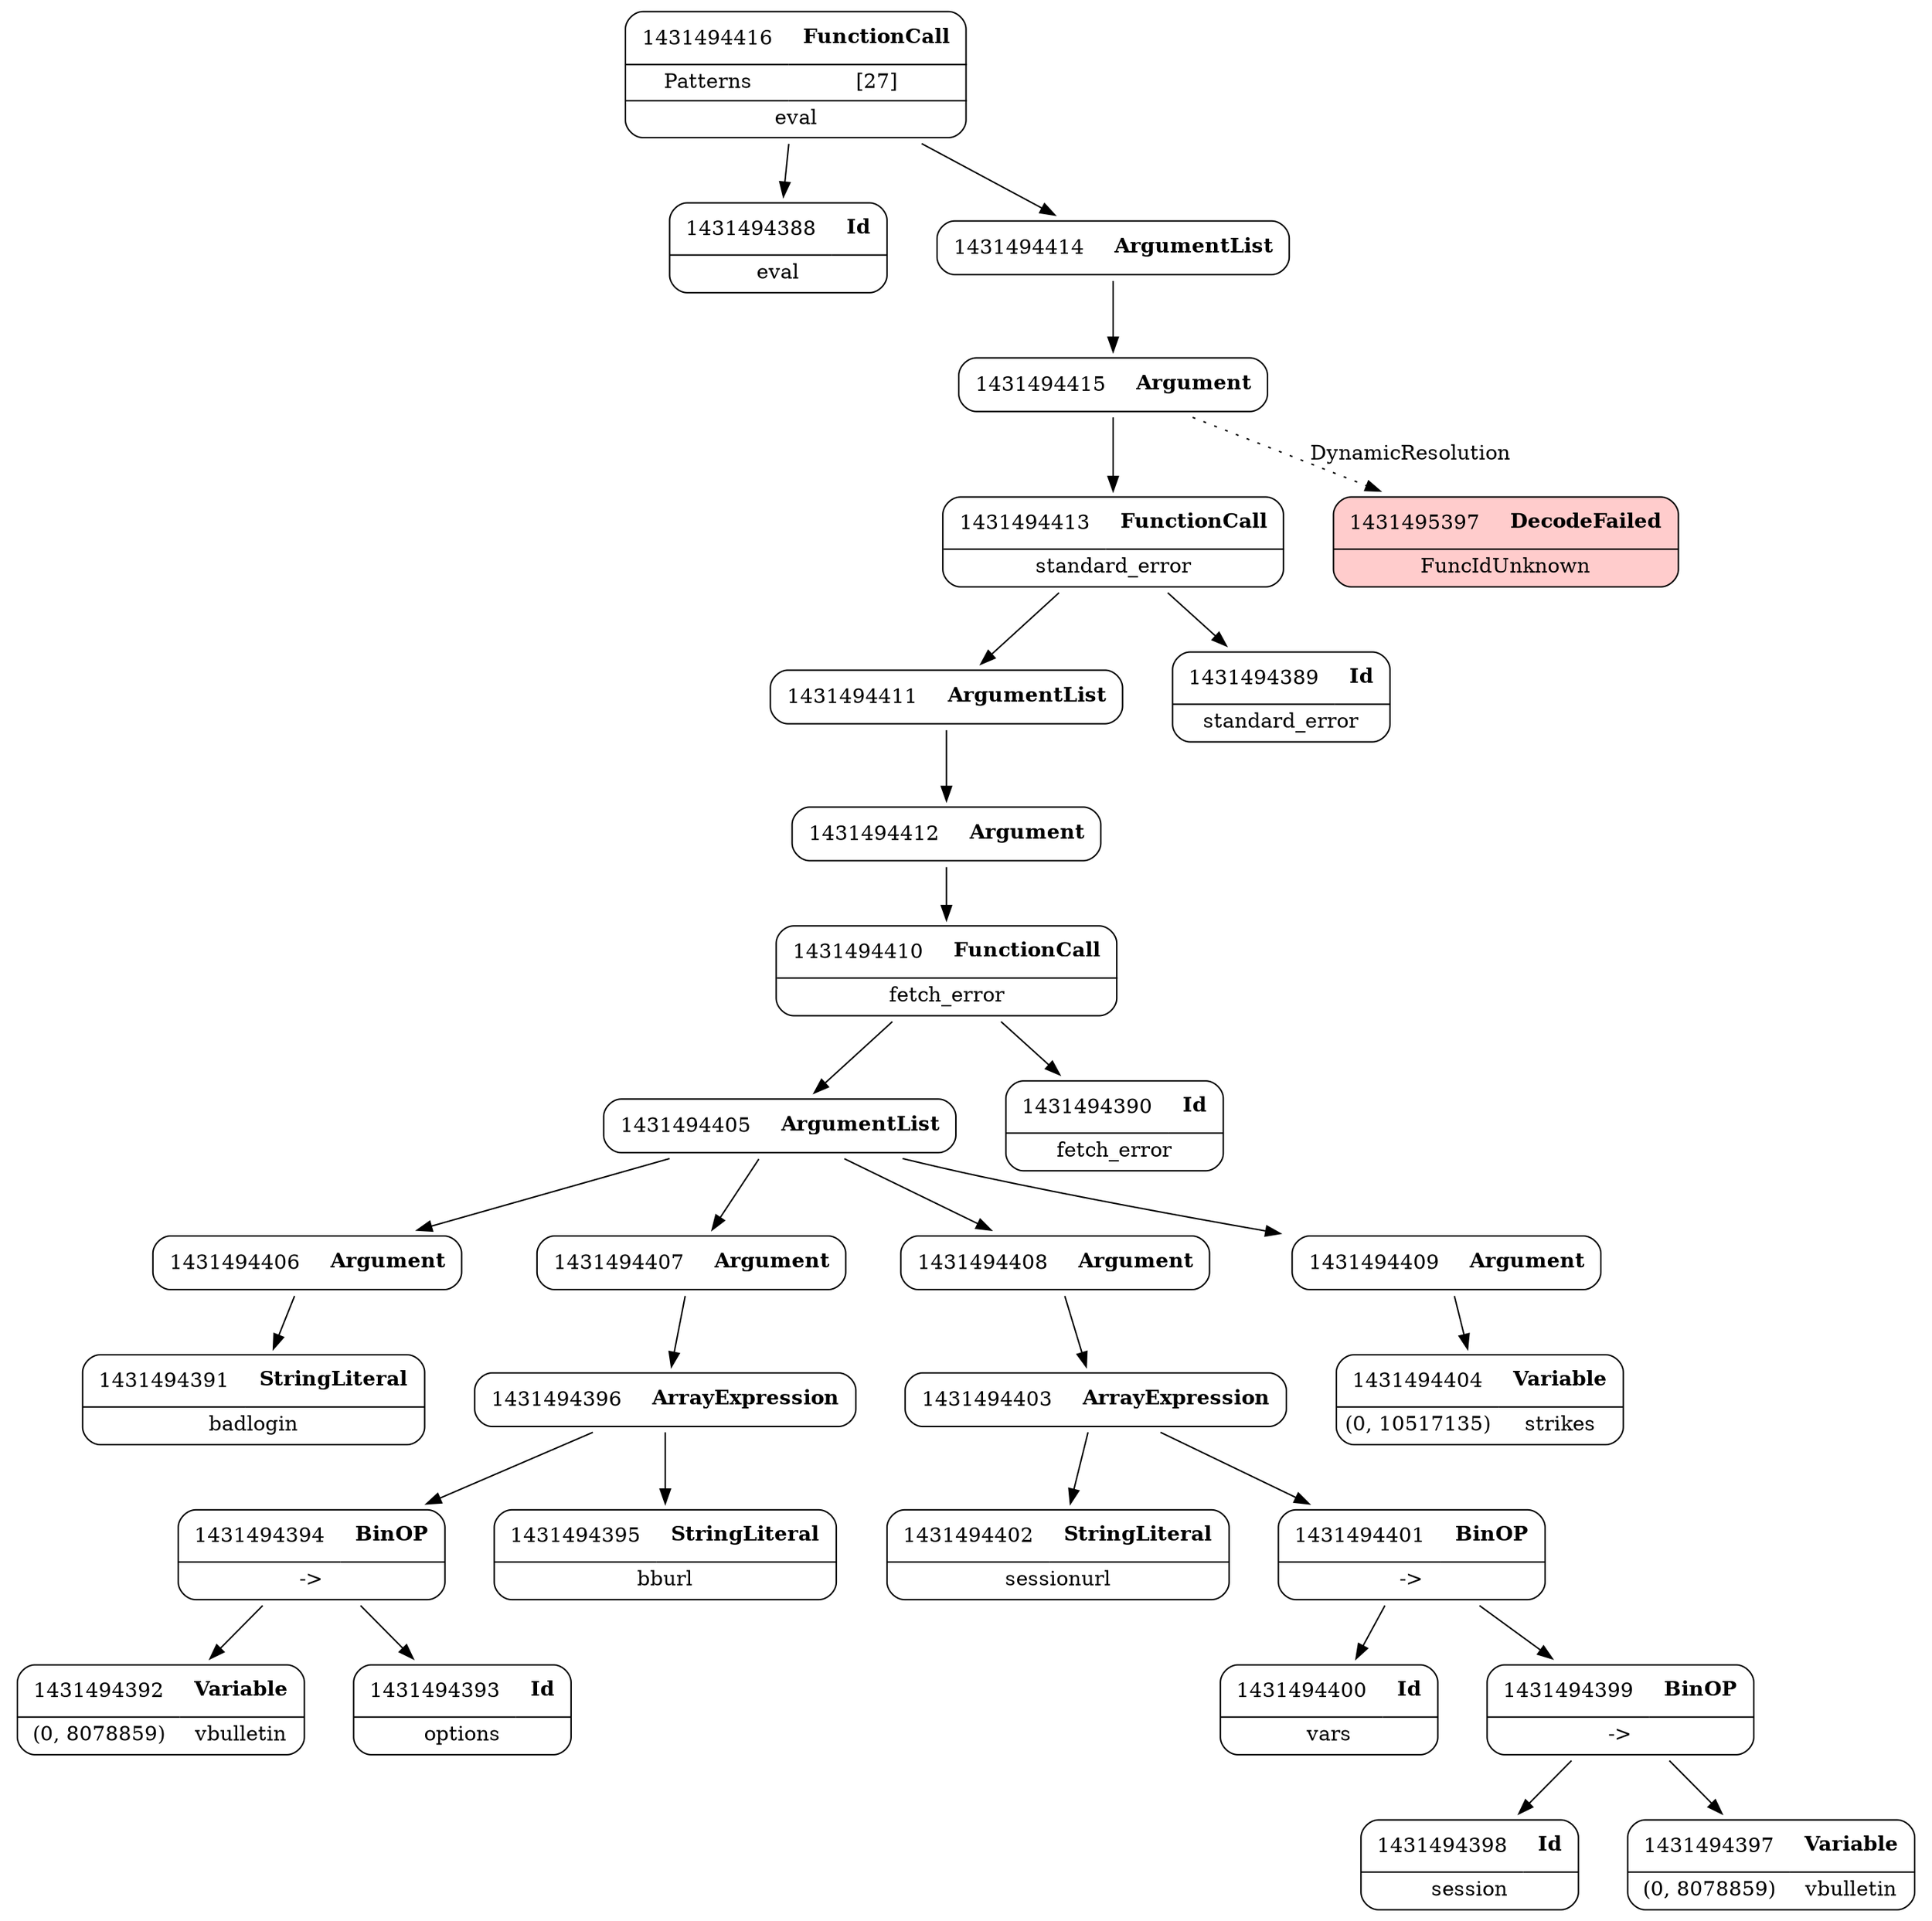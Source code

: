 digraph ast {
node [shape=none];
1431494416 [label=<<TABLE border='1' cellspacing='0' cellpadding='10' style='rounded' ><TR><TD border='0'>1431494416</TD><TD border='0'><B>FunctionCall</B></TD></TR><HR/><TR><TD border='0' cellpadding='5'>Patterns</TD><TD border='0' cellpadding='5'>[27]</TD></TR><HR/><TR><TD border='0' cellpadding='5' colspan='2'>eval</TD></TR></TABLE>>];
1431494416 -> 1431494388 [weight=2];
1431494416 -> 1431494414 [weight=2];
1431494402 [label=<<TABLE border='1' cellspacing='0' cellpadding='10' style='rounded' ><TR><TD border='0'>1431494402</TD><TD border='0'><B>StringLiteral</B></TD></TR><HR/><TR><TD border='0' cellpadding='5' colspan='2'>sessionurl</TD></TR></TABLE>>];
1431494403 [label=<<TABLE border='1' cellspacing='0' cellpadding='10' style='rounded' ><TR><TD border='0'>1431494403</TD><TD border='0'><B>ArrayExpression</B></TD></TR></TABLE>>];
1431494403 -> 1431494401 [weight=2];
1431494403 -> 1431494402 [weight=2];
1431494400 [label=<<TABLE border='1' cellspacing='0' cellpadding='10' style='rounded' ><TR><TD border='0'>1431494400</TD><TD border='0'><B>Id</B></TD></TR><HR/><TR><TD border='0' cellpadding='5' colspan='2'>vars</TD></TR></TABLE>>];
1431494401 [label=<<TABLE border='1' cellspacing='0' cellpadding='10' style='rounded' ><TR><TD border='0'>1431494401</TD><TD border='0'><B>BinOP</B></TD></TR><HR/><TR><TD border='0' cellpadding='5' colspan='2'>-&gt;</TD></TR></TABLE>>];
1431494401 -> 1431494399 [weight=2];
1431494401 -> 1431494400 [weight=2];
1431494406 [label=<<TABLE border='1' cellspacing='0' cellpadding='10' style='rounded' ><TR><TD border='0'>1431494406</TD><TD border='0'><B>Argument</B></TD></TR></TABLE>>];
1431494406 -> 1431494391 [weight=2];
1431494407 [label=<<TABLE border='1' cellspacing='0' cellpadding='10' style='rounded' ><TR><TD border='0'>1431494407</TD><TD border='0'><B>Argument</B></TD></TR></TABLE>>];
1431494407 -> 1431494396 [weight=2];
1431494404 [label=<<TABLE border='1' cellspacing='0' cellpadding='10' style='rounded' ><TR><TD border='0'>1431494404</TD><TD border='0'><B>Variable</B></TD></TR><HR/><TR><TD border='0' cellpadding='5'>(0, 10517135)</TD><TD border='0' cellpadding='5'>strikes</TD></TR></TABLE>>];
1431494405 [label=<<TABLE border='1' cellspacing='0' cellpadding='10' style='rounded' ><TR><TD border='0'>1431494405</TD><TD border='0'><B>ArgumentList</B></TD></TR></TABLE>>];
1431494405 -> 1431494406 [weight=2];
1431494405 -> 1431494407 [weight=2];
1431494405 -> 1431494408 [weight=2];
1431494405 -> 1431494409 [weight=2];
1431494410 [label=<<TABLE border='1' cellspacing='0' cellpadding='10' style='rounded' ><TR><TD border='0'>1431494410</TD><TD border='0'><B>FunctionCall</B></TD></TR><HR/><TR><TD border='0' cellpadding='5' colspan='2'>fetch_error</TD></TR></TABLE>>];
1431494410 -> 1431494390 [weight=2];
1431494410 -> 1431494405 [weight=2];
1431494411 [label=<<TABLE border='1' cellspacing='0' cellpadding='10' style='rounded' ><TR><TD border='0'>1431494411</TD><TD border='0'><B>ArgumentList</B></TD></TR></TABLE>>];
1431494411 -> 1431494412 [weight=2];
1431494408 [label=<<TABLE border='1' cellspacing='0' cellpadding='10' style='rounded' ><TR><TD border='0'>1431494408</TD><TD border='0'><B>Argument</B></TD></TR></TABLE>>];
1431494408 -> 1431494403 [weight=2];
1431494409 [label=<<TABLE border='1' cellspacing='0' cellpadding='10' style='rounded' ><TR><TD border='0'>1431494409</TD><TD border='0'><B>Argument</B></TD></TR></TABLE>>];
1431494409 -> 1431494404 [weight=2];
1431494414 [label=<<TABLE border='1' cellspacing='0' cellpadding='10' style='rounded' ><TR><TD border='0'>1431494414</TD><TD border='0'><B>ArgumentList</B></TD></TR></TABLE>>];
1431494414 -> 1431494415 [weight=2];
1431494415 [label=<<TABLE border='1' cellspacing='0' cellpadding='10' style='rounded' ><TR><TD border='0'>1431494415</TD><TD border='0'><B>Argument</B></TD></TR></TABLE>>];
1431494415 -> 1431494413 [weight=2];
1431494415 -> 1431495397 [style=dotted,label=DynamicResolution];
1431494412 [label=<<TABLE border='1' cellspacing='0' cellpadding='10' style='rounded' ><TR><TD border='0'>1431494412</TD><TD border='0'><B>Argument</B></TD></TR></TABLE>>];
1431494412 -> 1431494410 [weight=2];
1431494413 [label=<<TABLE border='1' cellspacing='0' cellpadding='10' style='rounded' ><TR><TD border='0'>1431494413</TD><TD border='0'><B>FunctionCall</B></TD></TR><HR/><TR><TD border='0' cellpadding='5' colspan='2'>standard_error</TD></TR></TABLE>>];
1431494413 -> 1431494389 [weight=2];
1431494413 -> 1431494411 [weight=2];
1431494390 [label=<<TABLE border='1' cellspacing='0' cellpadding='10' style='rounded' ><TR><TD border='0'>1431494390</TD><TD border='0'><B>Id</B></TD></TR><HR/><TR><TD border='0' cellpadding='5' colspan='2'>fetch_error</TD></TR></TABLE>>];
1431494391 [label=<<TABLE border='1' cellspacing='0' cellpadding='10' style='rounded' ><TR><TD border='0'>1431494391</TD><TD border='0'><B>StringLiteral</B></TD></TR><HR/><TR><TD border='0' cellpadding='5' colspan='2'>badlogin</TD></TR></TABLE>>];
1431494388 [label=<<TABLE border='1' cellspacing='0' cellpadding='10' style='rounded' ><TR><TD border='0'>1431494388</TD><TD border='0'><B>Id</B></TD></TR><HR/><TR><TD border='0' cellpadding='5' colspan='2'>eval</TD></TR></TABLE>>];
1431494389 [label=<<TABLE border='1' cellspacing='0' cellpadding='10' style='rounded' ><TR><TD border='0'>1431494389</TD><TD border='0'><B>Id</B></TD></TR><HR/><TR><TD border='0' cellpadding='5' colspan='2'>standard_error</TD></TR></TABLE>>];
1431494394 [label=<<TABLE border='1' cellspacing='0' cellpadding='10' style='rounded' ><TR><TD border='0'>1431494394</TD><TD border='0'><B>BinOP</B></TD></TR><HR/><TR><TD border='0' cellpadding='5' colspan='2'>-&gt;</TD></TR></TABLE>>];
1431494394 -> 1431494392 [weight=2];
1431494394 -> 1431494393 [weight=2];
1431494395 [label=<<TABLE border='1' cellspacing='0' cellpadding='10' style='rounded' ><TR><TD border='0'>1431494395</TD><TD border='0'><B>StringLiteral</B></TD></TR><HR/><TR><TD border='0' cellpadding='5' colspan='2'>bburl</TD></TR></TABLE>>];
1431494392 [label=<<TABLE border='1' cellspacing='0' cellpadding='10' style='rounded' ><TR><TD border='0'>1431494392</TD><TD border='0'><B>Variable</B></TD></TR><HR/><TR><TD border='0' cellpadding='5'>(0, 8078859)</TD><TD border='0' cellpadding='5'>vbulletin</TD></TR></TABLE>>];
1431494393 [label=<<TABLE border='1' cellspacing='0' cellpadding='10' style='rounded' ><TR><TD border='0'>1431494393</TD><TD border='0'><B>Id</B></TD></TR><HR/><TR><TD border='0' cellpadding='5' colspan='2'>options</TD></TR></TABLE>>];
1431494398 [label=<<TABLE border='1' cellspacing='0' cellpadding='10' style='rounded' ><TR><TD border='0'>1431494398</TD><TD border='0'><B>Id</B></TD></TR><HR/><TR><TD border='0' cellpadding='5' colspan='2'>session</TD></TR></TABLE>>];
1431494399 [label=<<TABLE border='1' cellspacing='0' cellpadding='10' style='rounded' ><TR><TD border='0'>1431494399</TD><TD border='0'><B>BinOP</B></TD></TR><HR/><TR><TD border='0' cellpadding='5' colspan='2'>-&gt;</TD></TR></TABLE>>];
1431494399 -> 1431494397 [weight=2];
1431494399 -> 1431494398 [weight=2];
1431494396 [label=<<TABLE border='1' cellspacing='0' cellpadding='10' style='rounded' ><TR><TD border='0'>1431494396</TD><TD border='0'><B>ArrayExpression</B></TD></TR></TABLE>>];
1431494396 -> 1431494394 [weight=2];
1431494396 -> 1431494395 [weight=2];
1431494397 [label=<<TABLE border='1' cellspacing='0' cellpadding='10' style='rounded' ><TR><TD border='0'>1431494397</TD><TD border='0'><B>Variable</B></TD></TR><HR/><TR><TD border='0' cellpadding='5'>(0, 8078859)</TD><TD border='0' cellpadding='5'>vbulletin</TD></TR></TABLE>>];
1431495397 [label=<<TABLE border='1' cellspacing='0' cellpadding='10' style='rounded' bgcolor='#FFCCCC' ><TR><TD border='0'>1431495397</TD><TD border='0'><B>DecodeFailed</B></TD></TR><HR/><TR><TD border='0' cellpadding='5' colspan='2'>FuncIdUnknown</TD></TR></TABLE>>];
}
